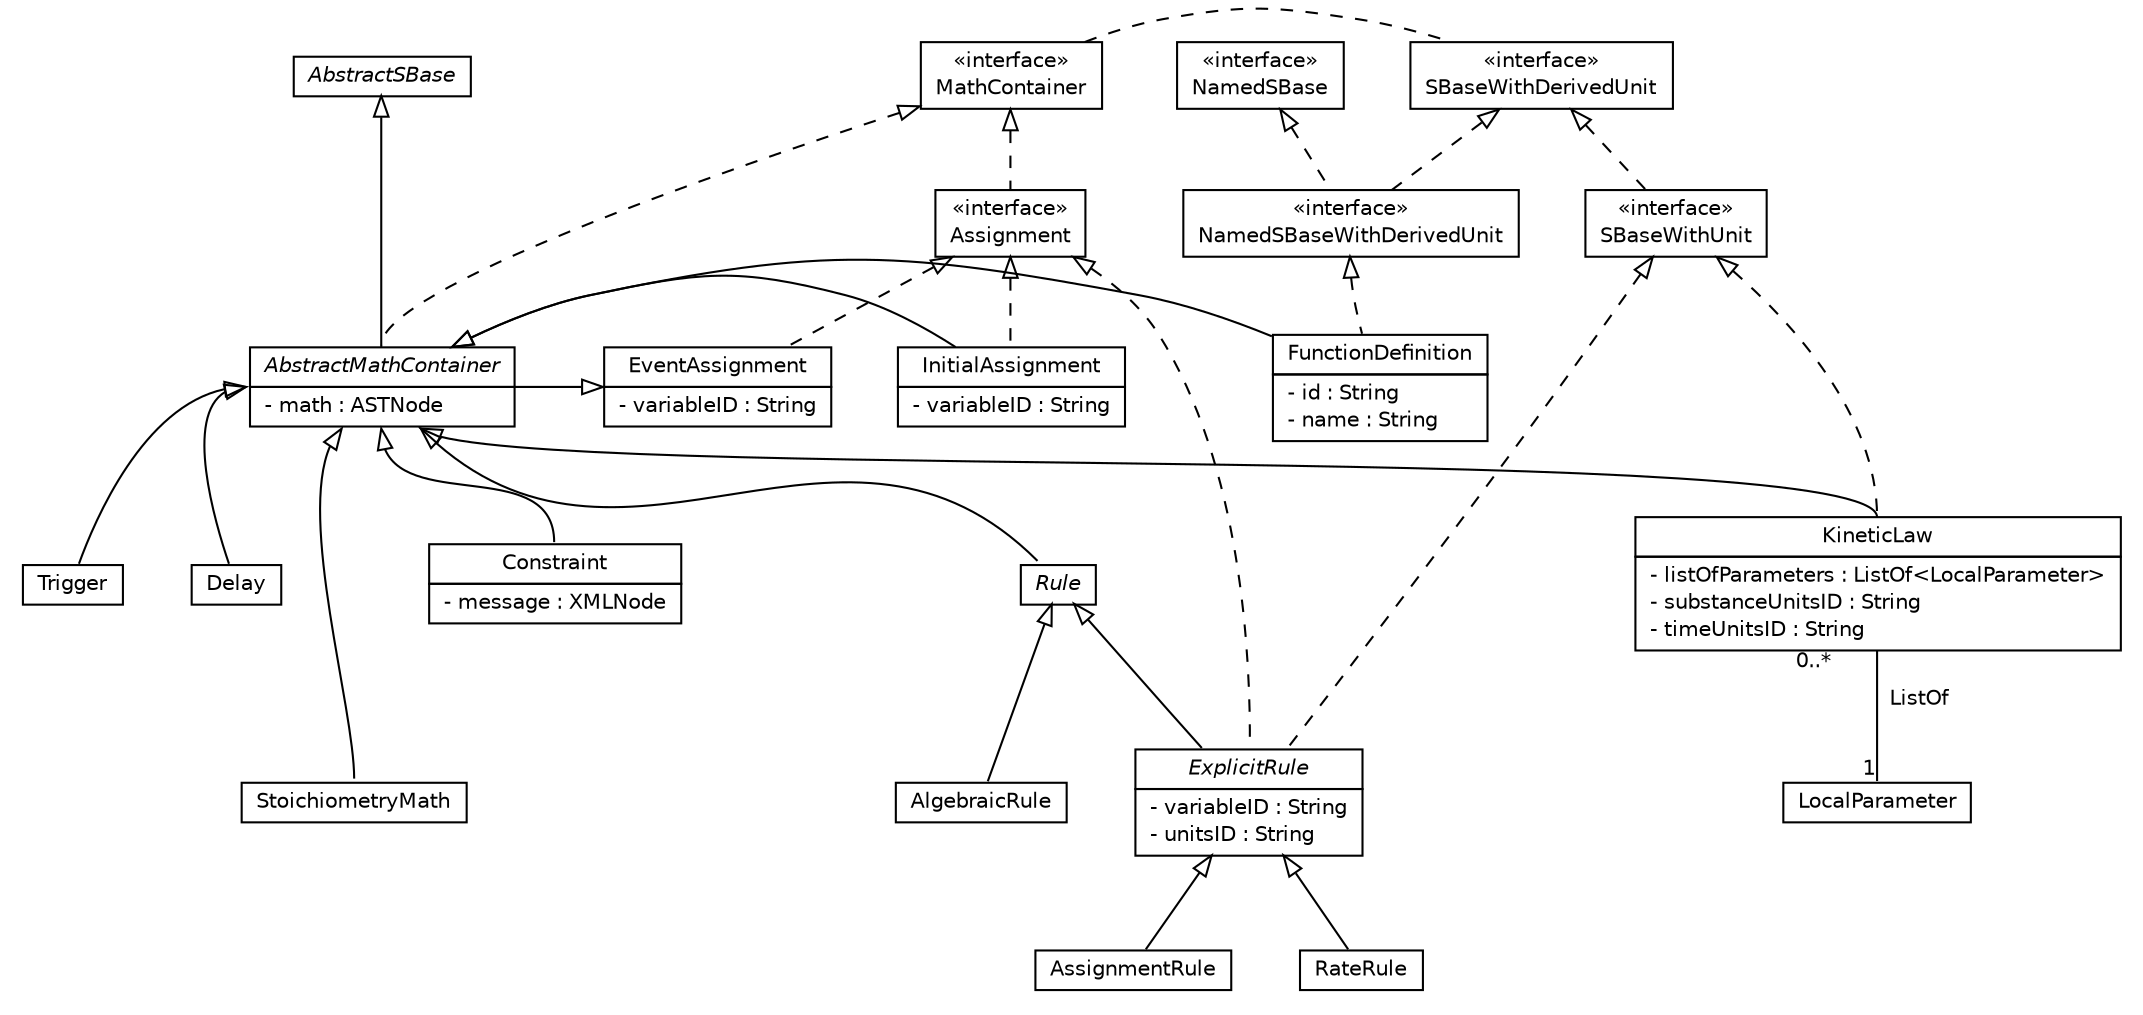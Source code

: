 #!/usr/local/bin/dot
#
# Class diagram
# Generated by UMLGraph version 5.2 (http://www.umlgraph.org/)
#
// dot -Tpdf -oMathContainer.pdf MathContainer.dot && acroread MathContainer.pdf &

digraph G {
margin=0;
	edge [fontname="Helvetica",fontsize=10,labelfontname="Helvetica",labelfontsize=10];
	node [fontname="Helvetica",fontsize=10,shape=plaintext,margin="0.1,0"];
	nodesep=0.25;
	ranksep=0.5;

// // org.sbml.jsbml.SBase
// 	c [label=<<table title="org.sbml.jsbml.SBase" border="0" cellborder="1" cellspacing="0" cellpadding="2" port="p">
// 		<tr><td><table border="0" cellspacing="0" cellpadding="1">
// <tr><td align="center" balign="center"> &#171;interface&#187; </td></tr>
// <tr><td align="center" balign="center"> SBase </td></tr>
// 		</table></td></tr>
// 		</table>>, fontname="Helvetica", fontcolor="black", fontsize=10.0];
// //org.sbml.jsbml.NamedSBaseWithDerivedUnit implements org.sbml.jsbml.NamedSBase
// 	c:p -> c11:p [dir=back,arrowtail=empty,style=dashed];
// //org.sbml.jsbml.AbstractSBase implements org.sbml.jsbml.SBase
// 	c:p -> c18:p [dir=back,arrowtail=empty,style=dashed];
// {rank="same"; c18; c11; c}

	// org.sbml.jsbml.EventAssignment
	c0 [label=<<table title="org.sbml.jsbml.EventAssignment" border="0" cellborder="1" cellspacing="0" cellpadding="2" port="p">
		<tr><td><table border="0" cellspacing="0" cellpadding="1">
<tr><td align="center" balign="center"> EventAssignment </td></tr>
		</table></td></tr>
<tr><td><table border="0" cellspacing="0" cellpadding="1">
<tr><td align="left" balign="left"> - variableID : String </td></tr>
		</table></td></tr>
		</table>>, fontname="Helvetica", fontcolor="black", fontsize=10.0];
	// org.sbml.jsbml.Rule
	c1 [height=0.1,label=<<table title="org.sbml.jsbml.Rule" border="0" cellborder="1" cellspacing="0" cellpadding="2" port="p">
		<tr><td><table border="0" cellspacing="0" cellpadding="1">
<tr><td align="center" balign="center"><font face="Helvetica-Oblique"> Rule </font></td></tr>
		</table></td></tr>
		</table>>, fontname="Helvetica", fontcolor="black", fontsize=10.0];
	// org.sbml.jsbml.AlgebraicRule
	c2 [label=<<table title="org.sbml.jsbml.AlgebraicRule" border="0" cellborder="1" cellspacing="0" cellpadding="2" port="p">
		<tr><td><table border="0" cellspacing="0" cellpadding="1">
<tr><td align="center" balign="center"> AlgebraicRule </td></tr>
		</table></td></tr>
		</table>>, fontname="Helvetica", fontcolor="black", fontsize=10.0];
	// org.sbml.jsbml.AssignmentRule
	c3 [label=<<table title="org.sbml.jsbml.AssignmentRule" border="0" cellborder="1" cellspacing="0" cellpadding="2" port="p">
		<tr><td><table border="0" cellspacing="0" cellpadding="1">
<tr><td align="center" balign="center"> AssignmentRule </td></tr>
		</table></td></tr>
		</table>>, fontname="Helvetica", fontcolor="black", fontsize=10.0];
	// org.sbml.jsbml.RateRule
	c4 [label=<<table title="org.sbml.jsbml.RateRule" border="0" cellborder="1" cellspacing="0" cellpadding="2" port="p">
		<tr><td><table border="0" cellspacing="0" cellpadding="1">
<tr><td align="center" balign="center"> RateRule </td></tr>
		</table></td></tr>
		</table>>, fontname="Helvetica", fontcolor="black", fontsize=10.0];
	// org.sbml.jsbml.InitialAssignment
	c5 [height=0.1,with=0.1,label=<<table title="org.sbml.jsbml.InitialAssignment" border="0" cellborder="1" cellspacing="0" cellpadding="2" port="p">
		<tr><td><table border="0" cellspacing="0" cellpadding="1" port="p1">
<tr><td align="center" balign="center"> InitialAssignment </td></tr>
		</table></td></tr>
<tr><td><table border="0" cellspacing="0" cellpadding="1">
<tr><td align="left" balign="left"> - variableID : String </td></tr>
		</table></td></tr>
		</table>>, fontname="Helvetica", fontcolor="black", fontsize=10.0];
	// org.sbml.jsbml.Constraint
	c6 [height=0.1,label=<<table title="org.sbml.jsbml.Constraint" border="0" cellborder="1" cellspacing="0" cellpadding="2" port="p">
		<tr><td><table border="0" cellspacing="0" cellpadding="1">
<tr><td align="center" balign="center"> Constraint </td></tr>
		</table></td></tr>
		<tr><td><table border="0" cellspacing="0" cellpadding="1">
<tr><td align="left" balign="left"> - message : XMLNode </td></tr>
		</table></td></tr>
		</table>>, fontname="Helvetica", fontcolor="black", fontsize=10.0];
	// org.sbml.jsbml.Delay
	c7 [label=<<table title="org.sbml.jsbml.Delay" border="0" cellborder="1" cellspacing="0" cellpadding="2" port="p">
		<tr><td><table border="0" cellspacing="0" cellpadding="1">
<tr><td align="center" balign="center"> Delay </td></tr>
		</table></td></tr>
		</table>>, fontname="Helvetica", fontcolor="black", fontsize=10.0];
	// org.sbml.jsbml.Trigger
	c8 [label=<<table title="org.sbml.jsbml.Trigger" border="0" cellborder="1" cellspacing="0" cellpadding="2" port="p">
		<tr><td><table border="0" cellspacing="0" cellpadding="1">
<tr><td align="center" balign="center"> Trigger </td></tr>
		</table></td></tr>
		</table>>, fontname="Helvetica", fontcolor="black", fontsize=10.0];
	// org.sbml.jsbml.StoichiometryMath
	c9 [height=0.1,label=<<table title="org.sbml.jsbml.StoichiometryMath" border="0" cellborder="1" cellspacing="0" cellpadding="2" port="p">
		<tr><td><table border="0" cellspacing="0" cellpadding="1">
<tr><td align="center" balign="center"> StoichiometryMath </td></tr>
		</table></td></tr>
		</table>>, fontname="Helvetica", fontcolor="black", fontsize=10.0];
// 	// org.sbml.jsbml.ListOf<T extends SBase>
// 	c10 [label=<<table title="org.sbml.jsbml.ListOf" border="0" cellborder="1" cellspacing="0" cellpadding="2" port="p">
// 		<tr><td><table border="0" cellspacing="0" cellpadding="1">
// <tr><td align="center" balign="center"> ListOf&lt;T extends SBase&gt; </td></tr>
// 		</table></td></tr>
// 		</table>>, fontname="Helvetica", fontcolor="black", fontsize=10.0];
	// org.sbml.jsbml.NamedSBaseWithDerivedUnit
	c11 [height=0.1,width=0.1,label=<<table title="org.sbml.jsbml.NamedSBaseWithDerivedUnit" border="0" cellborder="1" cellspacing="0" cellpadding="2" port="p">
		<tr><td><table border="0" cellspacing="0" cellpadding="1">
<tr><td align="center" balign="center"> &#171;interface&#187; </td></tr>
<tr><td align="center" balign="center"> NamedSBaseWithDerivedUnit </td></tr>
		</table></td></tr>
		</table>>, fontname="Helvetica", fontcolor="black", fontsize=10.0];
	// org.sbml.jsbml.AbstractMathContainer
	c12 [height=0.1,margin=0,label=<<table title="org.sbml.jsbml.AbstractMathContainer" border="0" cellborder="1" cellspacing="0" cellpadding="2" port="p">
		<tr><td><table border="0" cellspacing="0" cellpadding="1">
<tr><td align="center" balign="center"><font face="Helvetica-Oblique"> AbstractMathContainer </font></td></tr>
</table></td></tr>
		<tr><td><table border="0" cellspacing="0" cellpadding="1">
<!--<tr><td align="left" balign="left"> - formula : String </td></tr>-->
<tr><td align="left" balign="left"> - math : ASTNode </td></tr>
		</table></td></tr>
		</table>>, fontname="Helvetica", fontcolor="black", fontsize=10.0];
	// org.sbml.jsbml.ASTNode
// 	c13 [label=<<table title="org.sbml.jsbml.ASTNode" border="0" cellborder="1" cellspacing="0" cellpadding="2" port="p">
// 		<tr><td><table border="0" cellspacing="0" cellpadding="1">
// <tr><td align="center" balign="center"> ASTNode </td></tr>
// 		</table></td></tr>
// 		</table>>, fontname="Helvetica", fontcolor="black", fontsize=10.0];
// 	// org.sbml.jsbml.ASTNodeCompiler
// 	c15 [label=<<table title="org.sbml.jsbml.ASTNodeCompiler" border="0" cellborder="1" cellspacing="0" cellpadding="2" port="p">
// 		<tr><td><table border="0" cellspacing="0" cellpadding="1">
// <tr><td align="center" balign="center"> &#171;interface&#187; </td></tr>
// <tr><td align="center" balign="center"> ASTNodeCompiler </td></tr>
// 		</table></td></tr>
// 		</table>>, fontname="Helvetica", fontcolor="black", fontsize=10.0];
	// org.sbml.jsbml.KineticLaw
	c16 [height=0.1,label=<<table title="org.sbml.jsbml.KineticLaw" border="0" cellborder="1" cellspacing="0" cellpadding="2" port="p">
		<tr><td><table border="0" cellspacing="0" cellpadding="1">
<tr><td align="center" balign="center"> KineticLaw </td></tr>
		</table></td></tr>
		<tr><td><table border="0" cellspacing="0" cellpadding="1">
<tr><td align="left" balign="left"> - listOfParameters : ListOf&lt;LocalParameter&gt; </td></tr>
<tr><td align="left" balign="left"> - substanceUnitsID : String </td></tr>
<tr><td align="left" balign="left"> - timeUnitsID : String </td></tr>
		</table></td></tr>
		</table>>, fontname="Helvetica", fontcolor="black", fontsize=10.0];
	// org.sbml.jsbml.FunctionDefinition
	c17 [height=0.1,label=<<table title="org.sbml.jsbml.FunctionDefinition" border="0" cellborder="1" cellspacing="0" cellpadding="2" port="p">
		<tr><td><table border="0" cellspacing="0" cellpadding="1">
<tr><td align="center" balign="center"> FunctionDefinition </td></tr>
		</table></td></tr>
		<tr><td><table border="0" cellspacing="0" cellpadding="1">
<tr><td align="left" balign="left"> - id : String </td></tr>
<tr><td align="left" balign="left"> - name : String </td></tr>
		</table></td></tr>
		</table>>, fontname="Helvetica", fontcolor="black", fontsize=10.0];
	c32 [height=0.1,label=<<table title="org.sbml.jsbml.ExplicitRule" border="0" cellborder="1" cellspacing="0" cellpadding="2" port="p">
		<tr><td><table border="0" cellspacing="0" cellpadding="1">
<tr><td align="center" balign="center"><font face="Helvetica-Oblique"> ExplicitRule </font></td></tr>
		</table></td></tr>
		<tr><td><table border="0" cellspacing="0" cellpadding="1">
<tr><td align="left" balign="left"> - variableID : String </td></tr>
<tr><td align="left" balign="left"> - unitsID : String </td></tr>
		</table></td></tr>
		</table>>, fontname="Helvetica", fontcolor="black", fontsize=10.0];
	//org.sbml.jsbml.EventAssignment extends org.sbml.jsbml.AbstractMathContainer
	c12:e -> c0:p [dir=back,arrowtail=empty];
	//org.sbml.jsbml.Rule extends org.sbml.jsbml.AbstractMathContainer
	c12:se -> c1:nw [dir=back,arrowtail=empty];
	//org.sbml.jsbml.AlgebraicRule extends org.sbml.jsbml.Rule
	c1:p -> c2:p [dir=back,arrowtail=empty];
	//org.sbml.jsbml.ExplicitRule extends org.sbml.jsbml.Rule
	c1:p -> c32:p [dir=back,arrowtail=empty];
	//org.sbml.jsbml.AssignmentRule extends org.sbml.jsbml.ExplicitRule
	c32:p -> c3:p [dir=back,arrowtail=empty];
	//org.sbml.jsbml.RateRule extends org.sbml.jsbml.ExplicitRule
	c32:p -> c4:p [dir=back,arrowtail=empty];
	//org.sbml.jsbml.InitialAssignment extends org.sbml.jsbml.AbstractMathContainer
	c12:p -> c5:p [dir=back,arrowtail=empty];
	//org.sbml.jsbml.Constraint extends org.sbml.jsbml.AbstractMathContainer
	c12:s -> c6:n [dir=back,arrowtail=empty];
	//org.sbml.jsbml.Delay extends org.sbml.jsbml.AbstractMathContainer
	c12:w -> c7:p [dir=back,arrowtail=empty];
	//org.sbml.jsbml.Trigger extends org.sbml.jsbml.AbstractMathContainer
	c12:w -> c8:p [dir=back,arrowtail=empty];
	//org.sbml.jsbml.StoichiometryMath extends org.sbml.jsbml.AbstractMathContainer
	c12:sw -> c9:n [dir=back,arrowtail=empty];
	//org.sbml.jsbml.ListOf<T extends SBase> extends AbstractSBase
// 	c18:p -> c10:p [dir=back,arrowtail=empty];
	//org.sbml.jsbml.ListOf<T extends SBase> implements java.util.List<E>
// 	c19:p -> c10:p [dir=back,arrowtail=empty,style=dashed];
	//org.sbml.jsbml.AbstractMathContainer implements MathContainer
	c18:p -> c12:n [dir=back,arrowtail=empty, style=dashed];
	// org.sbml.jsbml.AbstractMathContainer COMPOSED org.sbml.jsbml.ASTNode
// 	c12:p -> c13:p [taillabel="0..1", label="math", headlabel="1", fontname="Helvetica", fontcolor="black", fontsize=10.0, color="black", arrowhead=none, arrowtail=diamond];
	//org.sbml.jsbml.ASTNode implements javax.swing.tree.TreeNode
// 	c20:p -> c13:p [dir=back,arrowtail=empty,style=dashed];
	// org.sbml.jsbml.ASTNode COMPOSED org.sbml.jsbml.ASTNode
// 	c13:p -> c13:p [taillabel="0..n", label="child", headlabel="1", fontname="Helvetica", fontcolor="black", fontsize=10.0, color="black", arrowhead=none, arrowtail=diamond];
	// org.sbml.jsbml.ASTNode DEPEND org.sbml.jsbml.ASTNodeCompiler
// 	c13:p -> c15:p [taillabel="", label="&#171;call&#187;", headlabel="", fontname="Helvetica", fontcolor="black", fontsize=10.0, color="black", arrowhead=open, style=dashed];
	//org.sbml.jsbml.KineticLaw extends org.sbml.jsbml.AbstractMathContainer
	c12:se -> c16:n [dir=back,arrowtail=empty];
	// org.sbml.jsbml.KineticLaw COMPOSED LocalParameter
	c16:s -> c21:p [taillabel="0..*       ", label="  ListOf", headlabel="1", fontname="Helvetica", fontcolor="black", fontsize=10.0, color="black", arrowhead=none, arrowtail=diamond];
	//org.sbml.jsbml.FunctionDefinition extends org.sbml.jsbml.AbstractMathContainer
	c12:p -> c17:p [dir=back,arrowtail=empty];
	//org.sbml.jsbml.FunctionDefinition implements org.sbml.jsbml.NamedSBaseWithDerivedUnit
	c11:s -> c17:p [dir=back,arrowtail=empty,style=dashed];
	// MathContainer
	c18[label=<<table title="org.sbml.jsbml.MathContainer" border="0" cellborder="1" cellspacing="0" cellpadding="2" port="p">
		<tr><td><table border="0" cellspacing="0" cellpadding="1">
		<tr><td align="center" balign="center"> &#171;interface&#187; </td></tr>
<tr><td align="center" balign="center"><font face="Helvetica"> MathContainer </font></td></tr>
		</table></td></tr>
		</table>>, fontname="Helvetica", fontcolor="black", fontsize=10.0];
	// java.util.List<E>
// 	c19 [label=<<table title="java.util.List" border="0" cellborder="1" cellspacing="0" cellpadding="2" port="p" href="http://java.sun.com/j2se/1.4.2/docs/api/java/util/List.html">
// 		<tr><td><table border="0" cellspacing="0" cellpadding="1">
// <tr><td align="center" balign="center"> &#171;interface&#187; </td></tr>
// <tr><td align="center" balign="center"> List&lt;E&gt; </td></tr>
// 		</table></td></tr>
// 		</table>>, fontname="Helvetica", fontcolor="black", fontsize=10.0];
	// javax.swing.tree.TreeNode
// 	c20 [label=<<table title="javax.swing.tree.TreeNode" border="0" cellborder="1" cellspacing="0" cellpadding="2" port="p" href="http://java.sun.com/j2se/1.4.2/docs/api/javax/swing/tree/TreeNode.html">
// 		<tr><td><table border="0" cellspacing="0" cellpadding="1">
// <tr><td align="center" balign="center"> &#171;interface&#187; </td></tr>
// <tr><td align="center" balign="center"> TreeNode </td></tr>
// 		</table></td></tr>
// 		</table>>, fontname="Helvetica", fontcolor="black", fontsize=10.0];
	// LocalParameter
	c21[label=<<table title="LocalParameter" border="0" cellborder="1" cellspacing="0" cellpadding="2" port="p" href="http://java.sun.com/j2se/1.4.2/docs/api//LocalParameter.html">
		<tr><td><table border="0" cellspacing="0" cellpadding="1">
<tr><td align="center" balign="center"> LocalParameter </td></tr>
		</table></td></tr>
		</table>>, fontname="Helvetica", fontcolor="black", fontsize=10.0];
        // org.sbml.jsbml.SBaseWithDerivedUnit
	c22 [height=0.1,width=0.1,label=<<table title="org.sbml.jsbml.SBaseWithDerivedUnit" border="0" cellborder="1" cellspacing="0" cellpadding="2" port="p">
		<tr><td><table border="0" cellspacing="0" cellpadding="1">
<tr><td align="center" balign="center"> &#171;interface&#187; </td></tr>
<tr><td align="center" balign="center"> SBaseWithDerivedUnit </td></tr>
		</table></td></tr>
		</table>>, fontname="Helvetica", fontcolor="black", fontsize=10.0];
        // NamedSBase
        c23 [height=0.1,width=0.1,label=<<table title="org.sbml.jsbml.NamedSBase" border="0" cellborder="1" cellspacing="0" cellpadding="2" port="p">
		<tr><td><table border="0" cellspacing="0" cellpadding="1">
<tr><td align="center" balign="center"> &#171;interface&#187; </td></tr>
<tr><td align="center" balign="center"> NamedSBase </td></tr>
		</table></td></tr>
		</table>>, fontname="Helvetica", fontcolor="black", fontsize=10.0];
	// org.sbml.jsbml.SBaseWithUnit
	c33 [height=0.1,width=0.1,label=<<table title="org.sbml.jsbml.SBaseWithUnit" border="0" cellborder="1" cellspacing="0" cellpadding="2" port="p">
		<tr><td><table border="0" cellspacing="0" cellpadding="1">
<tr><td align="center" balign="center"> &#171;interface&#187; </td></tr>
<tr><td align="center" balign="center"> SBaseWithUnit </td></tr>
		</table></td></tr>
		</table>>, fontname="Helvetica", fontcolor="black", fontsize=10.0];
	// org.sbml.jsbml.Assignment
	c34 [height=0.1,width=0.1,label=<<table title="org.sbml.jsbml.Assignment" border="0" cellborder="1" cellspacing="0" cellpadding="2" port="p">
		<tr><td><table border="0" cellspacing="0" cellpadding="1">
<tr><td align="center" balign="center"> &#171;interface&#187; </td></tr>
<tr><td align="center" balign="center"> Assignment </td></tr>
		</table></td></tr>
		</table>>, fontname="Helvetica", fontcolor="black", fontsize=10.0];
	// org.sbml.jsbml.AbstractSBase
	c35 [height=0.1,margin=0,label=<<table title="org.sbml.jsbml.AbstractSBase" border="0" cellborder="1" cellspacing="0" cellpadding="2" port="p">
		<tr><td><table border="0" cellspacing="0" cellpadding="1">
<tr><td align="center" balign="center"><font face="Helvetica-Oblique"> AbstractSBase </font></td></tr>
</table></td></tr>
		</table>>, fontname="Helvetica", fontcolor="black", fontsize=10.0];
{rank="same"; c32; c9}
{rank="same"; c12; c5; c0; c17}
{rank="same"; c18; c22; c35}
{rank="same"; c11; c33}
//c0:s -> c6:n [style="invis"];
c1:s -> c17:n [style="invis"];
c18:p -> c22:p [dir=back,arrowtail=none,style=dashed,arrowhead=empty];
// c22:p -> c12:n [dir=back,arrowtail=empty,style=dashed];
c22:p -> c11:p [dir=back,arrowtail=empty,style=dashed];
c23:p -> c11:p [dir=back,arrowtail=empty,style=dashed];
c22:p -> c33:p [dir=back,arrowtail=empty,style=dashed];
c33:p -> c32:p [dir=back,arrowtail=empty,style=dashed]; // ExplicitRule
c33:p -> c16:n [dir=back,arrowtail=empty,style=dashed]; // KineticLaw
c34:p -> c32:p [dir=back,arrowtail=empty,style=dashed]; // ExplicitRule
c34:p ->  c5:p [dir=back,arrowtail=empty,style=dashed]; // InitialAssignment
c34:p ->  c0:p [dir=back,arrowtail=empty,style=dashed]; // EventAssignment
c18:p -> c34:p [dir=back,arrowtail=empty,style=dashed]; // MathContainer
c35:p -> c12:p [dir=back,arrowtail=empty]; // AbstractSBase
}
